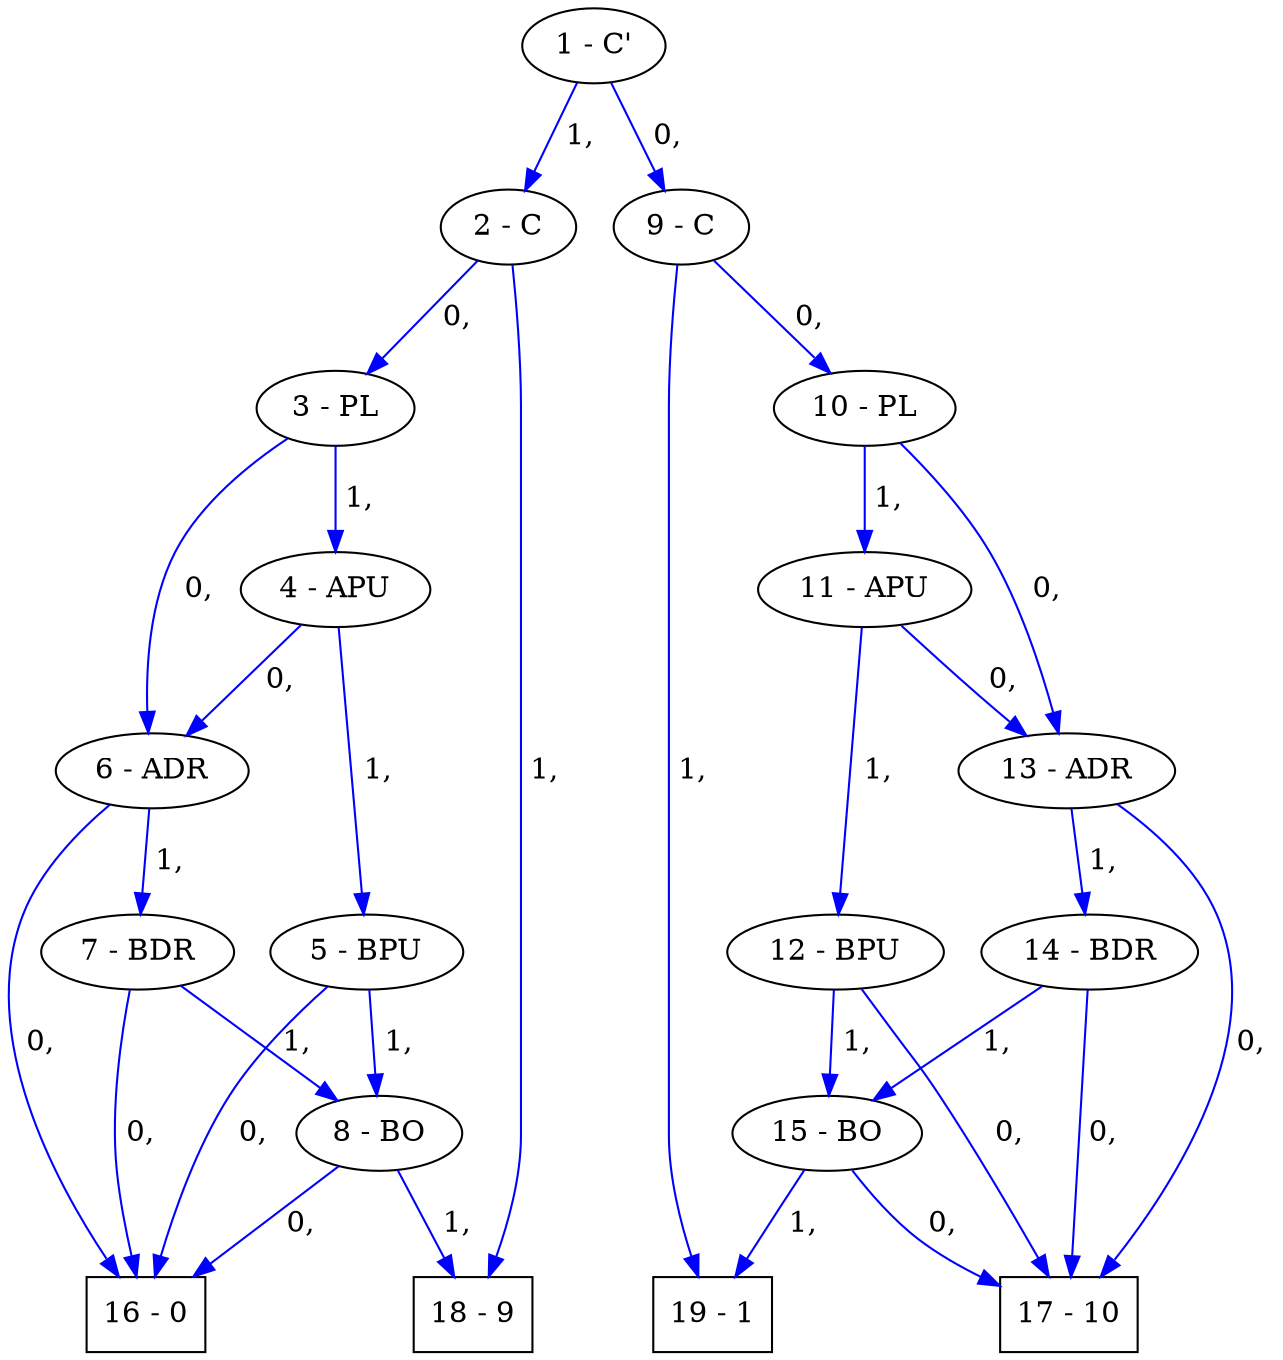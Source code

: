 
digraph " NO NAME" {
node [shape = box];
  16;  16 [label="16 - 0"];
  17;  17 [label="17 - 10"];
  18;  18 [label="18 - 9"];
  19;  19 [label="19 - 1"];

node [shape = ellipse];
  1;  1 [label="1 - C'"];
  2;  2 [label="2 - C"];
  3;  3 [label="3 - PL"];
  4;  4 [label="4 - APU"];
  5;  5 [label="5 - BPU"];
  6;  6 [label="6 - ADR"];
  7;  7 [label="7 - BDR"];
  8;  8 [label="8 - BO"];
  9;  9 [label="9 - C"];
  10;  10 [label="10 - PL"];
  11;  11 [label="11 - APU"];
  12;  12 [label="12 - BPU"];
  13;  13 [label="13 - ADR"];
  14;  14 [label="14 - BDR"];
  15;  15 [label="15 - BO"];

  1 -> 9 [label=" 0, ",color="#0000ff"];
  1 -> 2 [label=" 1, ",color="#0000ff"];
  2 -> 3 [label=" 0, ",color="#0000ff"];
  2 -> 18 [label=" 1, ",color="#0000ff"];
  3 -> 6 [label=" 0, ",color="#0000ff"];
  3 -> 4 [label=" 1, ",color="#0000ff"];
  4 -> 6 [label=" 0, ",color="#0000ff"];
  4 -> 5 [label=" 1, ",color="#0000ff"];
  5 -> 16 [label=" 0, ",color="#0000ff"];
  5 -> 8 [label=" 1, ",color="#0000ff"];
  6 -> 16 [label=" 0, ",color="#0000ff"];
  6 -> 7 [label=" 1, ",color="#0000ff"];
  7 -> 16 [label=" 0, ",color="#0000ff"];
  7 -> 8 [label=" 1, ",color="#0000ff"];
  8 -> 16 [label=" 0, ",color="#0000ff"];
  8 -> 18 [label=" 1, ",color="#0000ff"];
  9 -> 19 [label=" 1, ",color="#0000ff"];
  9 -> 10 [label=" 0, ",color="#0000ff"];
  10 -> 11 [label=" 1, ",color="#0000ff"];
  10 -> 13 [label=" 0, ",color="#0000ff"];
  11 -> 12 [label=" 1, ",color="#0000ff"];
  11 -> 13 [label=" 0, ",color="#0000ff"];
  12 -> 17 [label=" 0, ",color="#0000ff"];
  12 -> 15 [label=" 1, ",color="#0000ff"];
  13 -> 17 [label=" 0, ",color="#0000ff"];
  13 -> 14 [label=" 1, ",color="#0000ff"];
  14 -> 17 [label=" 0, ",color="#0000ff"];
  14 -> 15 [label=" 1, ",color="#0000ff"];
  15 -> 17 [label=" 0, ",color="#0000ff"];
  15 -> 19 [label=" 1, ",color="#0000ff"];

}
